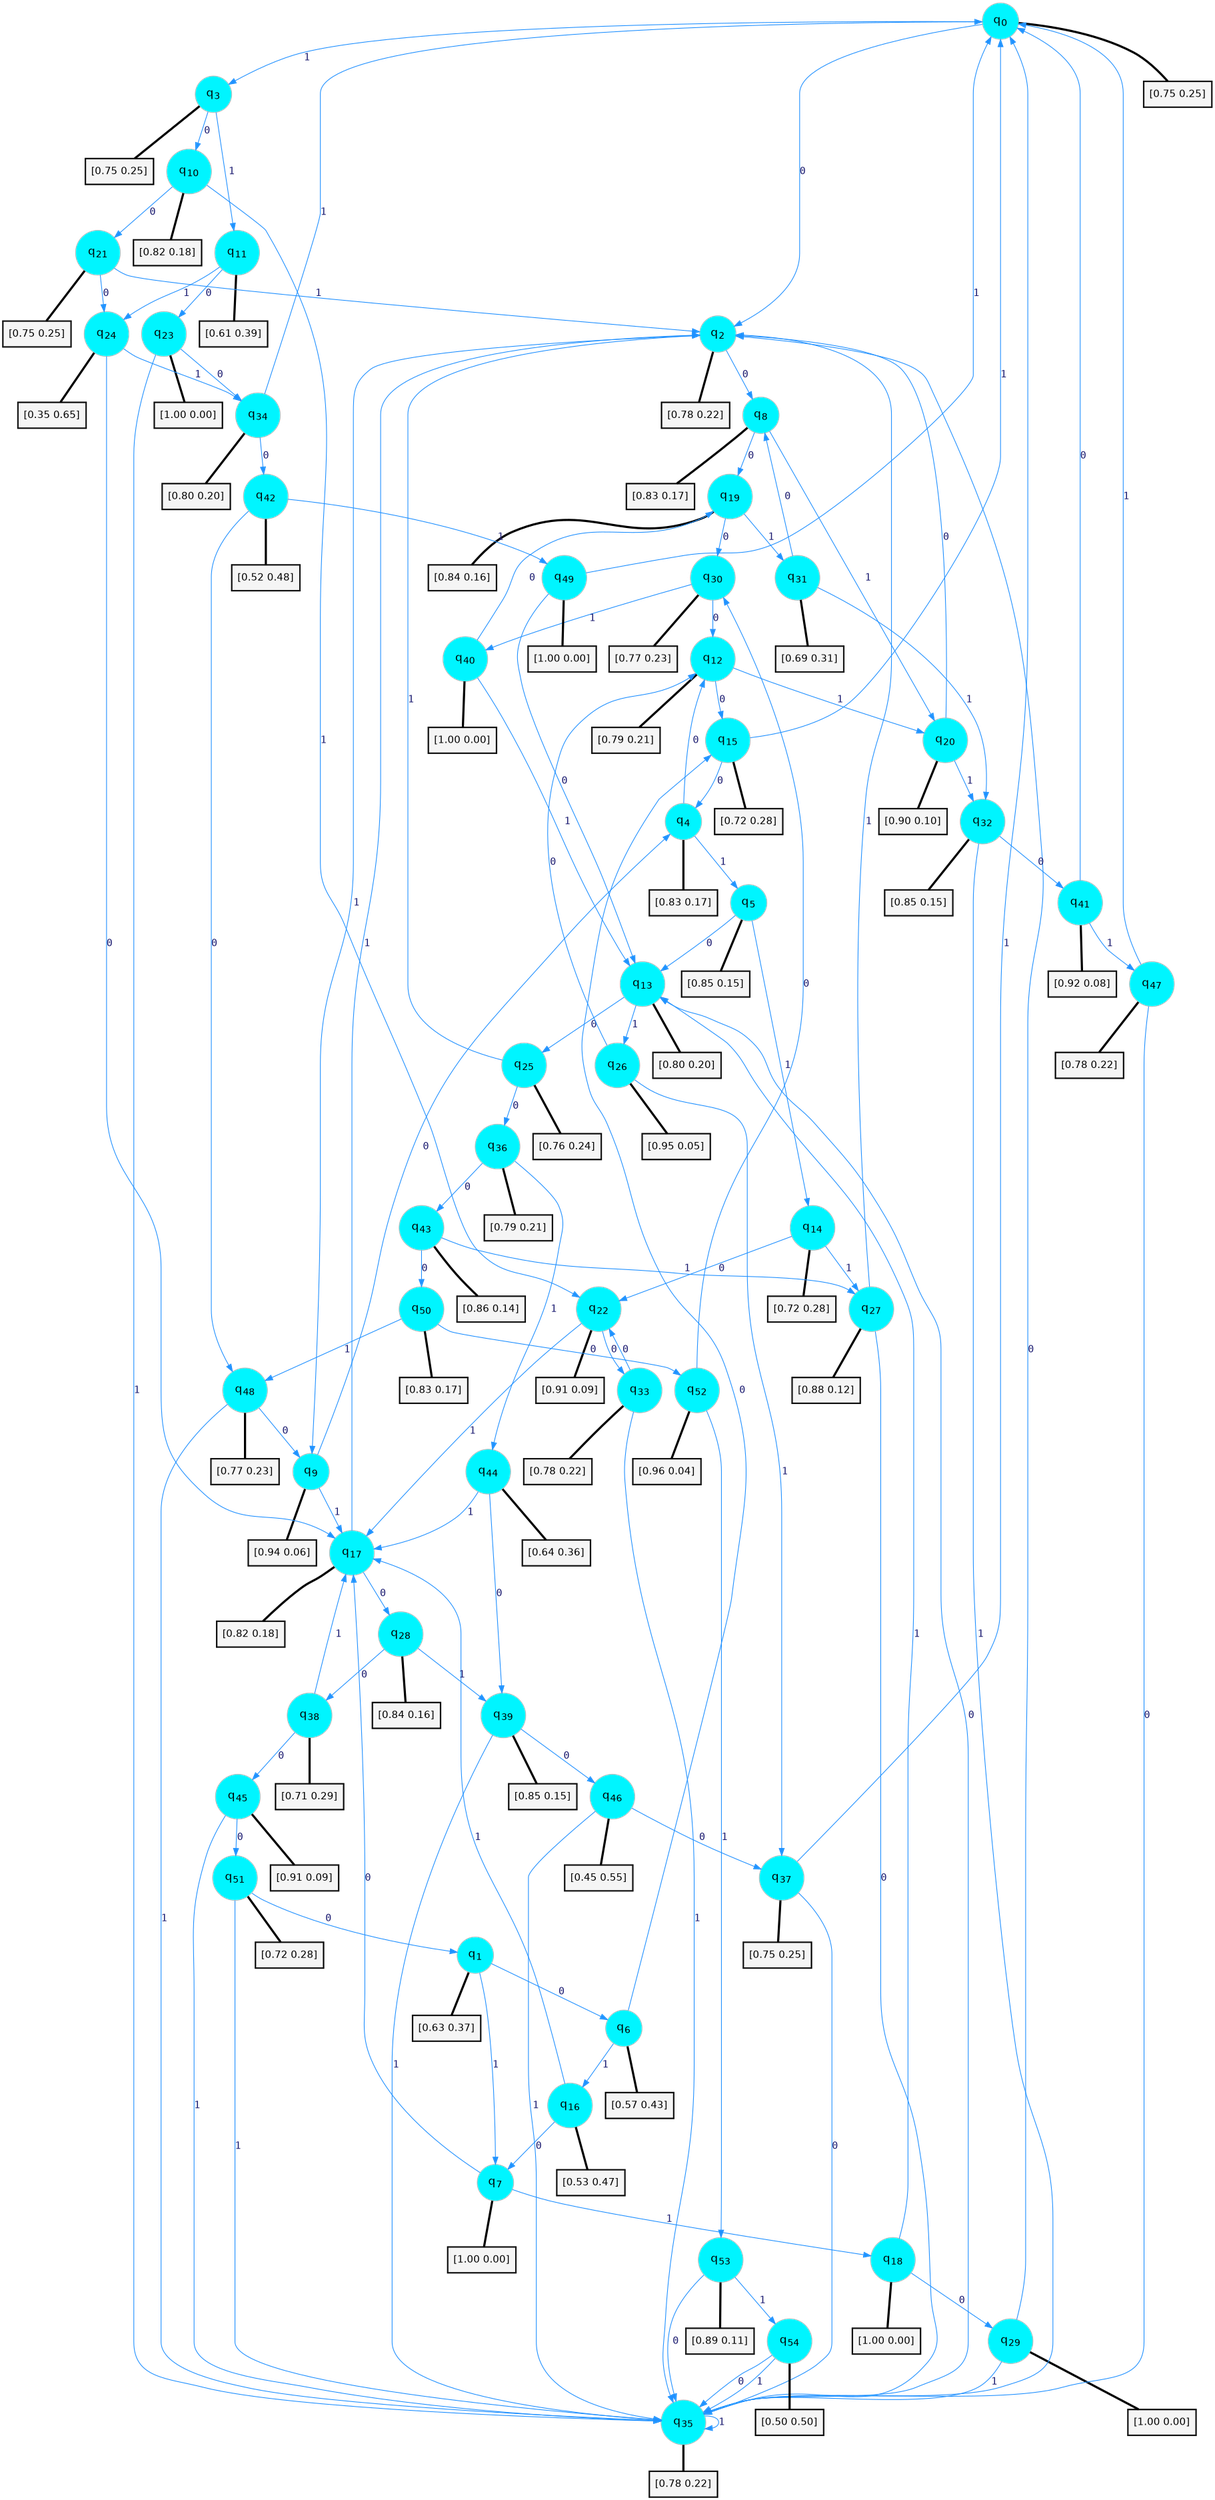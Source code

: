 digraph G {
graph [
bgcolor=transparent, dpi=300, rankdir=TD, size="40,25"];
node [
color=gray, fillcolor=turquoise1, fontcolor=black, fontname=Helvetica, fontsize=16, fontweight=bold, shape=circle, style=filled];
edge [
arrowsize=1, color=dodgerblue1, fontcolor=midnightblue, fontname=courier, fontweight=bold, penwidth=1, style=solid, weight=20];
0[label=<q<SUB>0</SUB>>];
1[label=<q<SUB>1</SUB>>];
2[label=<q<SUB>2</SUB>>];
3[label=<q<SUB>3</SUB>>];
4[label=<q<SUB>4</SUB>>];
5[label=<q<SUB>5</SUB>>];
6[label=<q<SUB>6</SUB>>];
7[label=<q<SUB>7</SUB>>];
8[label=<q<SUB>8</SUB>>];
9[label=<q<SUB>9</SUB>>];
10[label=<q<SUB>10</SUB>>];
11[label=<q<SUB>11</SUB>>];
12[label=<q<SUB>12</SUB>>];
13[label=<q<SUB>13</SUB>>];
14[label=<q<SUB>14</SUB>>];
15[label=<q<SUB>15</SUB>>];
16[label=<q<SUB>16</SUB>>];
17[label=<q<SUB>17</SUB>>];
18[label=<q<SUB>18</SUB>>];
19[label=<q<SUB>19</SUB>>];
20[label=<q<SUB>20</SUB>>];
21[label=<q<SUB>21</SUB>>];
22[label=<q<SUB>22</SUB>>];
23[label=<q<SUB>23</SUB>>];
24[label=<q<SUB>24</SUB>>];
25[label=<q<SUB>25</SUB>>];
26[label=<q<SUB>26</SUB>>];
27[label=<q<SUB>27</SUB>>];
28[label=<q<SUB>28</SUB>>];
29[label=<q<SUB>29</SUB>>];
30[label=<q<SUB>30</SUB>>];
31[label=<q<SUB>31</SUB>>];
32[label=<q<SUB>32</SUB>>];
33[label=<q<SUB>33</SUB>>];
34[label=<q<SUB>34</SUB>>];
35[label=<q<SUB>35</SUB>>];
36[label=<q<SUB>36</SUB>>];
37[label=<q<SUB>37</SUB>>];
38[label=<q<SUB>38</SUB>>];
39[label=<q<SUB>39</SUB>>];
40[label=<q<SUB>40</SUB>>];
41[label=<q<SUB>41</SUB>>];
42[label=<q<SUB>42</SUB>>];
43[label=<q<SUB>43</SUB>>];
44[label=<q<SUB>44</SUB>>];
45[label=<q<SUB>45</SUB>>];
46[label=<q<SUB>46</SUB>>];
47[label=<q<SUB>47</SUB>>];
48[label=<q<SUB>48</SUB>>];
49[label=<q<SUB>49</SUB>>];
50[label=<q<SUB>50</SUB>>];
51[label=<q<SUB>51</SUB>>];
52[label=<q<SUB>52</SUB>>];
53[label=<q<SUB>53</SUB>>];
54[label=<q<SUB>54</SUB>>];
55[label="[0.75 0.25]", shape=box,fontcolor=black, fontname=Helvetica, fontsize=14, penwidth=2, fillcolor=whitesmoke,color=black];
56[label="[0.63 0.37]", shape=box,fontcolor=black, fontname=Helvetica, fontsize=14, penwidth=2, fillcolor=whitesmoke,color=black];
57[label="[0.78 0.22]", shape=box,fontcolor=black, fontname=Helvetica, fontsize=14, penwidth=2, fillcolor=whitesmoke,color=black];
58[label="[0.75 0.25]", shape=box,fontcolor=black, fontname=Helvetica, fontsize=14, penwidth=2, fillcolor=whitesmoke,color=black];
59[label="[0.83 0.17]", shape=box,fontcolor=black, fontname=Helvetica, fontsize=14, penwidth=2, fillcolor=whitesmoke,color=black];
60[label="[0.85 0.15]", shape=box,fontcolor=black, fontname=Helvetica, fontsize=14, penwidth=2, fillcolor=whitesmoke,color=black];
61[label="[0.57 0.43]", shape=box,fontcolor=black, fontname=Helvetica, fontsize=14, penwidth=2, fillcolor=whitesmoke,color=black];
62[label="[1.00 0.00]", shape=box,fontcolor=black, fontname=Helvetica, fontsize=14, penwidth=2, fillcolor=whitesmoke,color=black];
63[label="[0.83 0.17]", shape=box,fontcolor=black, fontname=Helvetica, fontsize=14, penwidth=2, fillcolor=whitesmoke,color=black];
64[label="[0.94 0.06]", shape=box,fontcolor=black, fontname=Helvetica, fontsize=14, penwidth=2, fillcolor=whitesmoke,color=black];
65[label="[0.82 0.18]", shape=box,fontcolor=black, fontname=Helvetica, fontsize=14, penwidth=2, fillcolor=whitesmoke,color=black];
66[label="[0.61 0.39]", shape=box,fontcolor=black, fontname=Helvetica, fontsize=14, penwidth=2, fillcolor=whitesmoke,color=black];
67[label="[0.79 0.21]", shape=box,fontcolor=black, fontname=Helvetica, fontsize=14, penwidth=2, fillcolor=whitesmoke,color=black];
68[label="[0.80 0.20]", shape=box,fontcolor=black, fontname=Helvetica, fontsize=14, penwidth=2, fillcolor=whitesmoke,color=black];
69[label="[0.72 0.28]", shape=box,fontcolor=black, fontname=Helvetica, fontsize=14, penwidth=2, fillcolor=whitesmoke,color=black];
70[label="[0.72 0.28]", shape=box,fontcolor=black, fontname=Helvetica, fontsize=14, penwidth=2, fillcolor=whitesmoke,color=black];
71[label="[0.53 0.47]", shape=box,fontcolor=black, fontname=Helvetica, fontsize=14, penwidth=2, fillcolor=whitesmoke,color=black];
72[label="[0.82 0.18]", shape=box,fontcolor=black, fontname=Helvetica, fontsize=14, penwidth=2, fillcolor=whitesmoke,color=black];
73[label="[1.00 0.00]", shape=box,fontcolor=black, fontname=Helvetica, fontsize=14, penwidth=2, fillcolor=whitesmoke,color=black];
74[label="[0.84 0.16]", shape=box,fontcolor=black, fontname=Helvetica, fontsize=14, penwidth=2, fillcolor=whitesmoke,color=black];
75[label="[0.90 0.10]", shape=box,fontcolor=black, fontname=Helvetica, fontsize=14, penwidth=2, fillcolor=whitesmoke,color=black];
76[label="[0.75 0.25]", shape=box,fontcolor=black, fontname=Helvetica, fontsize=14, penwidth=2, fillcolor=whitesmoke,color=black];
77[label="[0.91 0.09]", shape=box,fontcolor=black, fontname=Helvetica, fontsize=14, penwidth=2, fillcolor=whitesmoke,color=black];
78[label="[1.00 0.00]", shape=box,fontcolor=black, fontname=Helvetica, fontsize=14, penwidth=2, fillcolor=whitesmoke,color=black];
79[label="[0.35 0.65]", shape=box,fontcolor=black, fontname=Helvetica, fontsize=14, penwidth=2, fillcolor=whitesmoke,color=black];
80[label="[0.76 0.24]", shape=box,fontcolor=black, fontname=Helvetica, fontsize=14, penwidth=2, fillcolor=whitesmoke,color=black];
81[label="[0.95 0.05]", shape=box,fontcolor=black, fontname=Helvetica, fontsize=14, penwidth=2, fillcolor=whitesmoke,color=black];
82[label="[0.88 0.12]", shape=box,fontcolor=black, fontname=Helvetica, fontsize=14, penwidth=2, fillcolor=whitesmoke,color=black];
83[label="[0.84 0.16]", shape=box,fontcolor=black, fontname=Helvetica, fontsize=14, penwidth=2, fillcolor=whitesmoke,color=black];
84[label="[1.00 0.00]", shape=box,fontcolor=black, fontname=Helvetica, fontsize=14, penwidth=2, fillcolor=whitesmoke,color=black];
85[label="[0.77 0.23]", shape=box,fontcolor=black, fontname=Helvetica, fontsize=14, penwidth=2, fillcolor=whitesmoke,color=black];
86[label="[0.69 0.31]", shape=box,fontcolor=black, fontname=Helvetica, fontsize=14, penwidth=2, fillcolor=whitesmoke,color=black];
87[label="[0.85 0.15]", shape=box,fontcolor=black, fontname=Helvetica, fontsize=14, penwidth=2, fillcolor=whitesmoke,color=black];
88[label="[0.78 0.22]", shape=box,fontcolor=black, fontname=Helvetica, fontsize=14, penwidth=2, fillcolor=whitesmoke,color=black];
89[label="[0.80 0.20]", shape=box,fontcolor=black, fontname=Helvetica, fontsize=14, penwidth=2, fillcolor=whitesmoke,color=black];
90[label="[0.78 0.22]", shape=box,fontcolor=black, fontname=Helvetica, fontsize=14, penwidth=2, fillcolor=whitesmoke,color=black];
91[label="[0.79 0.21]", shape=box,fontcolor=black, fontname=Helvetica, fontsize=14, penwidth=2, fillcolor=whitesmoke,color=black];
92[label="[0.75 0.25]", shape=box,fontcolor=black, fontname=Helvetica, fontsize=14, penwidth=2, fillcolor=whitesmoke,color=black];
93[label="[0.71 0.29]", shape=box,fontcolor=black, fontname=Helvetica, fontsize=14, penwidth=2, fillcolor=whitesmoke,color=black];
94[label="[0.85 0.15]", shape=box,fontcolor=black, fontname=Helvetica, fontsize=14, penwidth=2, fillcolor=whitesmoke,color=black];
95[label="[1.00 0.00]", shape=box,fontcolor=black, fontname=Helvetica, fontsize=14, penwidth=2, fillcolor=whitesmoke,color=black];
96[label="[0.92 0.08]", shape=box,fontcolor=black, fontname=Helvetica, fontsize=14, penwidth=2, fillcolor=whitesmoke,color=black];
97[label="[0.52 0.48]", shape=box,fontcolor=black, fontname=Helvetica, fontsize=14, penwidth=2, fillcolor=whitesmoke,color=black];
98[label="[0.86 0.14]", shape=box,fontcolor=black, fontname=Helvetica, fontsize=14, penwidth=2, fillcolor=whitesmoke,color=black];
99[label="[0.64 0.36]", shape=box,fontcolor=black, fontname=Helvetica, fontsize=14, penwidth=2, fillcolor=whitesmoke,color=black];
100[label="[0.91 0.09]", shape=box,fontcolor=black, fontname=Helvetica, fontsize=14, penwidth=2, fillcolor=whitesmoke,color=black];
101[label="[0.45 0.55]", shape=box,fontcolor=black, fontname=Helvetica, fontsize=14, penwidth=2, fillcolor=whitesmoke,color=black];
102[label="[0.78 0.22]", shape=box,fontcolor=black, fontname=Helvetica, fontsize=14, penwidth=2, fillcolor=whitesmoke,color=black];
103[label="[0.77 0.23]", shape=box,fontcolor=black, fontname=Helvetica, fontsize=14, penwidth=2, fillcolor=whitesmoke,color=black];
104[label="[1.00 0.00]", shape=box,fontcolor=black, fontname=Helvetica, fontsize=14, penwidth=2, fillcolor=whitesmoke,color=black];
105[label="[0.83 0.17]", shape=box,fontcolor=black, fontname=Helvetica, fontsize=14, penwidth=2, fillcolor=whitesmoke,color=black];
106[label="[0.72 0.28]", shape=box,fontcolor=black, fontname=Helvetica, fontsize=14, penwidth=2, fillcolor=whitesmoke,color=black];
107[label="[0.96 0.04]", shape=box,fontcolor=black, fontname=Helvetica, fontsize=14, penwidth=2, fillcolor=whitesmoke,color=black];
108[label="[0.89 0.11]", shape=box,fontcolor=black, fontname=Helvetica, fontsize=14, penwidth=2, fillcolor=whitesmoke,color=black];
109[label="[0.50 0.50]", shape=box,fontcolor=black, fontname=Helvetica, fontsize=14, penwidth=2, fillcolor=whitesmoke,color=black];
0->2 [label=0];
0->3 [label=1];
0->55 [arrowhead=none, penwidth=3,color=black];
1->6 [label=0];
1->7 [label=1];
1->56 [arrowhead=none, penwidth=3,color=black];
2->8 [label=0];
2->9 [label=1];
2->57 [arrowhead=none, penwidth=3,color=black];
3->10 [label=0];
3->11 [label=1];
3->58 [arrowhead=none, penwidth=3,color=black];
4->12 [label=0];
4->5 [label=1];
4->59 [arrowhead=none, penwidth=3,color=black];
5->13 [label=0];
5->14 [label=1];
5->60 [arrowhead=none, penwidth=3,color=black];
6->15 [label=0];
6->16 [label=1];
6->61 [arrowhead=none, penwidth=3,color=black];
7->17 [label=0];
7->18 [label=1];
7->62 [arrowhead=none, penwidth=3,color=black];
8->19 [label=0];
8->20 [label=1];
8->63 [arrowhead=none, penwidth=3,color=black];
9->4 [label=0];
9->17 [label=1];
9->64 [arrowhead=none, penwidth=3,color=black];
10->21 [label=0];
10->22 [label=1];
10->65 [arrowhead=none, penwidth=3,color=black];
11->23 [label=0];
11->24 [label=1];
11->66 [arrowhead=none, penwidth=3,color=black];
12->15 [label=0];
12->20 [label=1];
12->67 [arrowhead=none, penwidth=3,color=black];
13->25 [label=0];
13->26 [label=1];
13->68 [arrowhead=none, penwidth=3,color=black];
14->22 [label=0];
14->27 [label=1];
14->69 [arrowhead=none, penwidth=3,color=black];
15->4 [label=0];
15->0 [label=1];
15->70 [arrowhead=none, penwidth=3,color=black];
16->7 [label=0];
16->17 [label=1];
16->71 [arrowhead=none, penwidth=3,color=black];
17->28 [label=0];
17->2 [label=1];
17->72 [arrowhead=none, penwidth=3,color=black];
18->29 [label=0];
18->13 [label=1];
18->73 [arrowhead=none, penwidth=3,color=black];
19->30 [label=0];
19->31 [label=1];
19->74 [arrowhead=none, penwidth=3,color=black];
20->2 [label=0];
20->32 [label=1];
20->75 [arrowhead=none, penwidth=3,color=black];
21->24 [label=0];
21->2 [label=1];
21->76 [arrowhead=none, penwidth=3,color=black];
22->33 [label=0];
22->17 [label=1];
22->77 [arrowhead=none, penwidth=3,color=black];
23->34 [label=0];
23->35 [label=1];
23->78 [arrowhead=none, penwidth=3,color=black];
24->17 [label=0];
24->34 [label=1];
24->79 [arrowhead=none, penwidth=3,color=black];
25->36 [label=0];
25->2 [label=1];
25->80 [arrowhead=none, penwidth=3,color=black];
26->12 [label=0];
26->37 [label=1];
26->81 [arrowhead=none, penwidth=3,color=black];
27->35 [label=0];
27->2 [label=1];
27->82 [arrowhead=none, penwidth=3,color=black];
28->38 [label=0];
28->39 [label=1];
28->83 [arrowhead=none, penwidth=3,color=black];
29->2 [label=0];
29->35 [label=1];
29->84 [arrowhead=none, penwidth=3,color=black];
30->12 [label=0];
30->40 [label=1];
30->85 [arrowhead=none, penwidth=3,color=black];
31->8 [label=0];
31->32 [label=1];
31->86 [arrowhead=none, penwidth=3,color=black];
32->41 [label=0];
32->35 [label=1];
32->87 [arrowhead=none, penwidth=3,color=black];
33->22 [label=0];
33->35 [label=1];
33->88 [arrowhead=none, penwidth=3,color=black];
34->42 [label=0];
34->0 [label=1];
34->89 [arrowhead=none, penwidth=3,color=black];
35->13 [label=0];
35->35 [label=1];
35->90 [arrowhead=none, penwidth=3,color=black];
36->43 [label=0];
36->44 [label=1];
36->91 [arrowhead=none, penwidth=3,color=black];
37->35 [label=0];
37->0 [label=1];
37->92 [arrowhead=none, penwidth=3,color=black];
38->45 [label=0];
38->17 [label=1];
38->93 [arrowhead=none, penwidth=3,color=black];
39->46 [label=0];
39->35 [label=1];
39->94 [arrowhead=none, penwidth=3,color=black];
40->19 [label=0];
40->13 [label=1];
40->95 [arrowhead=none, penwidth=3,color=black];
41->0 [label=0];
41->47 [label=1];
41->96 [arrowhead=none, penwidth=3,color=black];
42->48 [label=0];
42->49 [label=1];
42->97 [arrowhead=none, penwidth=3,color=black];
43->50 [label=0];
43->27 [label=1];
43->98 [arrowhead=none, penwidth=3,color=black];
44->39 [label=0];
44->17 [label=1];
44->99 [arrowhead=none, penwidth=3,color=black];
45->51 [label=0];
45->35 [label=1];
45->100 [arrowhead=none, penwidth=3,color=black];
46->37 [label=0];
46->35 [label=1];
46->101 [arrowhead=none, penwidth=3,color=black];
47->35 [label=0];
47->0 [label=1];
47->102 [arrowhead=none, penwidth=3,color=black];
48->9 [label=0];
48->35 [label=1];
48->103 [arrowhead=none, penwidth=3,color=black];
49->13 [label=0];
49->0 [label=1];
49->104 [arrowhead=none, penwidth=3,color=black];
50->52 [label=0];
50->48 [label=1];
50->105 [arrowhead=none, penwidth=3,color=black];
51->1 [label=0];
51->35 [label=1];
51->106 [arrowhead=none, penwidth=3,color=black];
52->30 [label=0];
52->53 [label=1];
52->107 [arrowhead=none, penwidth=3,color=black];
53->35 [label=0];
53->54 [label=1];
53->108 [arrowhead=none, penwidth=3,color=black];
54->35 [label=0];
54->35 [label=1];
54->109 [arrowhead=none, penwidth=3,color=black];
}
